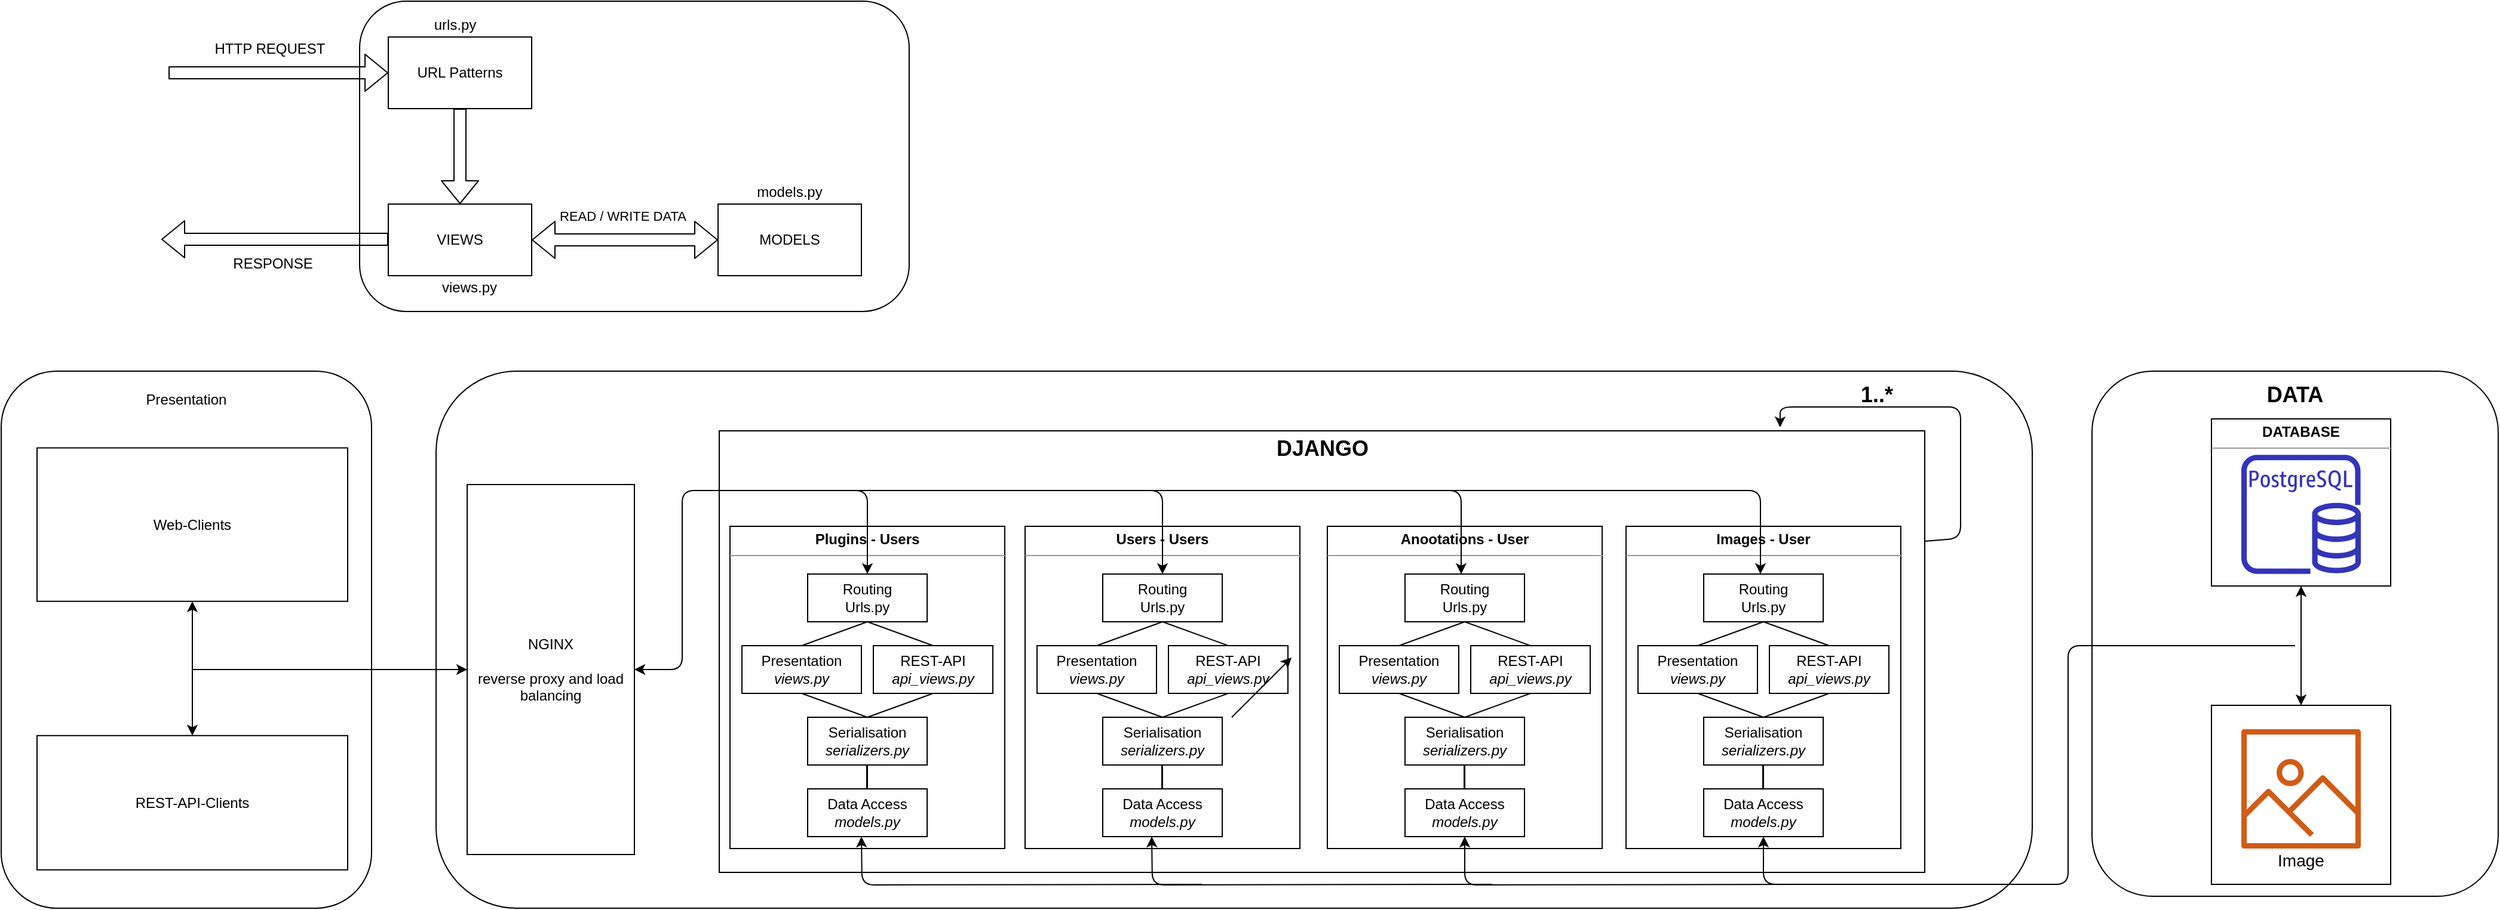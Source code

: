 <mxfile version="14.6.9" type="device"><diagram id="0beeRa39ibP2JiAxk3KJ" name="Page-1"><mxGraphModel dx="2274" dy="687" grid="1" gridSize="10" guides="1" tooltips="1" connect="1" arrows="1" fold="1" page="1" pageScale="1" pageWidth="827" pageHeight="1169" math="0" shadow="0"><root><mxCell id="0"/><mxCell id="1" parent="0"/><mxCell id="hHIqd73015OR85H7Wbj2-4" value="" style="rounded=1;whiteSpace=wrap;html=1;" vertex="1" parent="1"><mxGeometry x="270" y="180" width="460" height="260" as="geometry"/></mxCell><mxCell id="hHIqd73015OR85H7Wbj2-5" value="URL Patterns" style="rounded=0;whiteSpace=wrap;html=1;" vertex="1" parent="1"><mxGeometry x="294" y="210" width="120" height="60" as="geometry"/></mxCell><mxCell id="hHIqd73015OR85H7Wbj2-6" value="VIEWS" style="rounded=0;whiteSpace=wrap;html=1;" vertex="1" parent="1"><mxGeometry x="294" y="350" width="120" height="60" as="geometry"/></mxCell><mxCell id="hHIqd73015OR85H7Wbj2-8" value="" style="shape=flexArrow;endArrow=classic;html=1;exitX=0.5;exitY=1;exitDx=0;exitDy=0;" edge="1" parent="1" source="hHIqd73015OR85H7Wbj2-5" target="hHIqd73015OR85H7Wbj2-6"><mxGeometry width="50" height="50" relative="1" as="geometry"><mxPoint x="390" y="370" as="sourcePoint"/><mxPoint x="440" y="320" as="targetPoint"/></mxGeometry></mxCell><mxCell id="hHIqd73015OR85H7Wbj2-9" value="MODELS" style="rounded=0;whiteSpace=wrap;html=1;" vertex="1" parent="1"><mxGeometry x="570" y="350" width="120" height="60" as="geometry"/></mxCell><mxCell id="hHIqd73015OR85H7Wbj2-11" value="" style="shape=flexArrow;endArrow=classic;startArrow=classic;html=1;exitX=1;exitY=0.5;exitDx=0;exitDy=0;entryX=0;entryY=0.5;entryDx=0;entryDy=0;" edge="1" parent="1" source="hHIqd73015OR85H7Wbj2-6" target="hHIqd73015OR85H7Wbj2-9"><mxGeometry width="100" height="100" relative="1" as="geometry"><mxPoint x="440" y="450" as="sourcePoint"/><mxPoint x="540" y="350" as="targetPoint"/></mxGeometry></mxCell><mxCell id="hHIqd73015OR85H7Wbj2-12" value="READ / WRITE DATA" style="edgeLabel;html=1;align=center;verticalAlign=middle;resizable=0;points=[];rotation=0;" vertex="1" connectable="0" parent="hHIqd73015OR85H7Wbj2-11"><mxGeometry x="-0.205" y="3" relative="1" as="geometry"><mxPoint x="14" y="-17" as="offset"/></mxGeometry></mxCell><mxCell id="hHIqd73015OR85H7Wbj2-14" value="" style="shape=flexArrow;endArrow=classic;html=1;" edge="1" parent="1"><mxGeometry width="50" height="50" relative="1" as="geometry"><mxPoint x="110" y="240" as="sourcePoint"/><mxPoint x="294" y="240" as="targetPoint"/></mxGeometry></mxCell><mxCell id="hHIqd73015OR85H7Wbj2-15" value="HTTP REQUEST" style="text;html=1;strokeColor=none;fillColor=none;align=center;verticalAlign=middle;whiteSpace=wrap;rounded=0;" vertex="1" parent="1"><mxGeometry x="140" y="210" width="110" height="20" as="geometry"/></mxCell><mxCell id="hHIqd73015OR85H7Wbj2-16" value="" style="shape=flexArrow;endArrow=classic;html=1;" edge="1" parent="1"><mxGeometry width="50" height="50" relative="1" as="geometry"><mxPoint x="294" y="379.5" as="sourcePoint"/><mxPoint x="104" y="379.5" as="targetPoint"/></mxGeometry></mxCell><mxCell id="hHIqd73015OR85H7Wbj2-17" value="RESPONSE" style="text;html=1;strokeColor=none;fillColor=none;align=center;verticalAlign=middle;whiteSpace=wrap;rounded=0;" vertex="1" parent="1"><mxGeometry x="100" y="390" width="195" height="20" as="geometry"/></mxCell><mxCell id="hHIqd73015OR85H7Wbj2-20" value="urls.py" style="text;html=1;strokeColor=none;fillColor=none;align=center;verticalAlign=middle;whiteSpace=wrap;rounded=0;" vertex="1" parent="1"><mxGeometry x="330" y="190" width="40" height="20" as="geometry"/></mxCell><mxCell id="hHIqd73015OR85H7Wbj2-21" value="views.py" style="text;html=1;strokeColor=none;fillColor=none;align=center;verticalAlign=middle;whiteSpace=wrap;rounded=0;" vertex="1" parent="1"><mxGeometry x="334" y="410" width="56" height="20" as="geometry"/></mxCell><mxCell id="hHIqd73015OR85H7Wbj2-22" value="models.py" style="text;html=1;strokeColor=none;fillColor=none;align=center;verticalAlign=middle;whiteSpace=wrap;rounded=0;" vertex="1" parent="1"><mxGeometry x="580" y="330" width="100" height="20" as="geometry"/></mxCell><mxCell id="hHIqd73015OR85H7Wbj2-28" value="" style="rounded=1;whiteSpace=wrap;html=1;" vertex="1" parent="1"><mxGeometry x="334" y="490" width="1336" height="450" as="geometry"/></mxCell><mxCell id="hHIqd73015OR85H7Wbj2-29" value="Application" style="text;html=1;strokeColor=none;fillColor=none;align=center;verticalAlign=middle;whiteSpace=wrap;rounded=0;" vertex="1" parent="1"><mxGeometry x="460" y="565" width="370" height="20" as="geometry"/></mxCell><mxCell id="hHIqd73015OR85H7Wbj2-30" value="NGINX&lt;br&gt;&lt;br&gt;reverse proxy and load balancing" style="rounded=0;whiteSpace=wrap;html=1;" vertex="1" parent="1"><mxGeometry x="360" y="585" width="140" height="310" as="geometry"/></mxCell><mxCell id="hHIqd73015OR85H7Wbj2-33" value="" style="rounded=0;whiteSpace=wrap;html=1;" vertex="1" parent="1"><mxGeometry x="571" y="540" width="1009" height="370" as="geometry"/></mxCell><mxCell id="hHIqd73015OR85H7Wbj2-89" value="" style="group" vertex="1" connectable="0" parent="1"><mxGeometry x="580" y="620" width="230" height="270" as="geometry"/></mxCell><mxCell id="hHIqd73015OR85H7Wbj2-41" value="&lt;p style=&quot;margin: 0px ; margin-top: 4px ; text-align: center&quot;&gt;&lt;b&gt;Plugins - Users&lt;/b&gt;&lt;/p&gt;&lt;hr size=&quot;1&quot;&gt;&lt;div style=&quot;height: 2px&quot;&gt;&lt;br&gt;&lt;/div&gt;" style="verticalAlign=top;align=left;overflow=fill;fontSize=12;fontFamily=Helvetica;html=1;" vertex="1" parent="hHIqd73015OR85H7Wbj2-89"><mxGeometry width="230" height="270" as="geometry"/></mxCell><mxCell id="hHIqd73015OR85H7Wbj2-42" value="Routing&lt;br&gt;Urls.py" style="whiteSpace=wrap;html=1;align=center;" vertex="1" parent="hHIqd73015OR85H7Wbj2-89"><mxGeometry x="65" y="40" width="100" height="40" as="geometry"/></mxCell><mxCell id="hHIqd73015OR85H7Wbj2-43" value="Presentation&lt;br&gt;&lt;i&gt;views.py&lt;/i&gt;" style="whiteSpace=wrap;html=1;align=center;" vertex="1" parent="hHIqd73015OR85H7Wbj2-89"><mxGeometry x="10" y="100" width="100" height="40" as="geometry"/></mxCell><mxCell id="hHIqd73015OR85H7Wbj2-44" value="REST-API&lt;br&gt;&lt;i&gt;api_views.py&lt;/i&gt;" style="whiteSpace=wrap;html=1;align=center;" vertex="1" parent="hHIqd73015OR85H7Wbj2-89"><mxGeometry x="120" y="100" width="100" height="40" as="geometry"/></mxCell><mxCell id="hHIqd73015OR85H7Wbj2-45" value="Serialisation&lt;br&gt;&lt;i&gt;serializers.py&lt;/i&gt;" style="whiteSpace=wrap;html=1;align=center;" vertex="1" parent="hHIqd73015OR85H7Wbj2-89"><mxGeometry x="65" y="160" width="100" height="40" as="geometry"/></mxCell><mxCell id="hHIqd73015OR85H7Wbj2-48" value="Data Access&lt;br&gt;&lt;i&gt;models.py&lt;/i&gt;" style="whiteSpace=wrap;html=1;align=center;" vertex="1" parent="hHIqd73015OR85H7Wbj2-89"><mxGeometry x="65" y="220" width="100" height="40" as="geometry"/></mxCell><mxCell id="hHIqd73015OR85H7Wbj2-49" value="" style="endArrow=none;html=1;entryX=0.5;entryY=1;entryDx=0;entryDy=0;exitX=0.5;exitY=0;exitDx=0;exitDy=0;" edge="1" parent="hHIqd73015OR85H7Wbj2-89" source="hHIqd73015OR85H7Wbj2-44" target="hHIqd73015OR85H7Wbj2-42"><mxGeometry width="50" height="50" relative="1" as="geometry"><mxPoint x="200" y="130" as="sourcePoint"/><mxPoint x="250" y="80" as="targetPoint"/></mxGeometry></mxCell><mxCell id="hHIqd73015OR85H7Wbj2-51" value="" style="endArrow=none;html=1;entryX=0.5;entryY=1;entryDx=0;entryDy=0;exitX=0.5;exitY=0;exitDx=0;exitDy=0;" edge="1" parent="hHIqd73015OR85H7Wbj2-89" source="hHIqd73015OR85H7Wbj2-43" target="hHIqd73015OR85H7Wbj2-42"><mxGeometry width="50" height="50" relative="1" as="geometry"><mxPoint x="200" y="130" as="sourcePoint"/><mxPoint x="250" y="80" as="targetPoint"/></mxGeometry></mxCell><mxCell id="hHIqd73015OR85H7Wbj2-52" value="" style="endArrow=none;html=1;entryX=0.5;entryY=1;entryDx=0;entryDy=0;exitX=0.5;exitY=0;exitDx=0;exitDy=0;" edge="1" parent="hHIqd73015OR85H7Wbj2-89" source="hHIqd73015OR85H7Wbj2-45" target="hHIqd73015OR85H7Wbj2-43"><mxGeometry width="50" height="50" relative="1" as="geometry"><mxPoint x="200" y="130" as="sourcePoint"/><mxPoint x="250" y="80" as="targetPoint"/></mxGeometry></mxCell><mxCell id="hHIqd73015OR85H7Wbj2-53" value="" style="endArrow=none;html=1;entryX=0.5;entryY=1;entryDx=0;entryDy=0;exitX=0.5;exitY=0;exitDx=0;exitDy=0;" edge="1" parent="hHIqd73015OR85H7Wbj2-89" source="hHIqd73015OR85H7Wbj2-45" target="hHIqd73015OR85H7Wbj2-44"><mxGeometry width="50" height="50" relative="1" as="geometry"><mxPoint x="200" y="130" as="sourcePoint"/><mxPoint x="250" y="80" as="targetPoint"/></mxGeometry></mxCell><mxCell id="hHIqd73015OR85H7Wbj2-87" value="" style="endArrow=none;html=1;entryX=0.5;entryY=1;entryDx=0;entryDy=0;exitX=0.5;exitY=0;exitDx=0;exitDy=0;" edge="1" parent="hHIqd73015OR85H7Wbj2-89"><mxGeometry width="50" height="50" relative="1" as="geometry"><mxPoint x="114.5" y="220" as="sourcePoint"/><mxPoint x="114.5" y="200" as="targetPoint"/></mxGeometry></mxCell><mxCell id="hHIqd73015OR85H7Wbj2-54" value="" style="endArrow=none;html=1;entryX=0.5;entryY=1;entryDx=0;entryDy=0;exitX=0.5;exitY=0;exitDx=0;exitDy=0;" edge="1" parent="hHIqd73015OR85H7Wbj2-89" source="hHIqd73015OR85H7Wbj2-48" target="hHIqd73015OR85H7Wbj2-45"><mxGeometry width="50" height="50" relative="1" as="geometry"><mxPoint x="780" y="750" as="sourcePoint"/><mxPoint x="830" y="700" as="targetPoint"/></mxGeometry></mxCell><mxCell id="hHIqd73015OR85H7Wbj2-90" value="" style="group" vertex="1" connectable="0" parent="1"><mxGeometry x="827" y="620" width="230" height="270" as="geometry"/></mxCell><mxCell id="hHIqd73015OR85H7Wbj2-91" value="&lt;p style=&quot;margin: 0px ; margin-top: 4px ; text-align: center&quot;&gt;&lt;b&gt;Users - Users&lt;/b&gt;&lt;/p&gt;&lt;hr size=&quot;1&quot;&gt;&lt;div style=&quot;height: 2px&quot;&gt;&lt;br&gt;&lt;/div&gt;" style="verticalAlign=top;align=left;overflow=fill;fontSize=12;fontFamily=Helvetica;html=1;" vertex="1" parent="hHIqd73015OR85H7Wbj2-90"><mxGeometry width="230" height="270" as="geometry"/></mxCell><mxCell id="hHIqd73015OR85H7Wbj2-92" value="Routing&lt;br&gt;Urls.py" style="whiteSpace=wrap;html=1;align=center;" vertex="1" parent="hHIqd73015OR85H7Wbj2-90"><mxGeometry x="65" y="40" width="100" height="40" as="geometry"/></mxCell><mxCell id="hHIqd73015OR85H7Wbj2-93" value="Presentation&lt;br&gt;&lt;i&gt;views.py&lt;/i&gt;" style="whiteSpace=wrap;html=1;align=center;" vertex="1" parent="hHIqd73015OR85H7Wbj2-90"><mxGeometry x="10" y="100" width="100" height="40" as="geometry"/></mxCell><mxCell id="hHIqd73015OR85H7Wbj2-94" value="REST-API&lt;br&gt;&lt;i&gt;api_views.py&lt;/i&gt;" style="whiteSpace=wrap;html=1;align=center;" vertex="1" parent="hHIqd73015OR85H7Wbj2-90"><mxGeometry x="120" y="100" width="100" height="40" as="geometry"/></mxCell><mxCell id="hHIqd73015OR85H7Wbj2-95" value="Serialisation&lt;br&gt;&lt;i&gt;serializers.py&lt;/i&gt;" style="whiteSpace=wrap;html=1;align=center;" vertex="1" parent="hHIqd73015OR85H7Wbj2-90"><mxGeometry x="65" y="160" width="100" height="40" as="geometry"/></mxCell><mxCell id="hHIqd73015OR85H7Wbj2-96" value="Data Access&lt;br&gt;&lt;i&gt;models.py&lt;/i&gt;" style="whiteSpace=wrap;html=1;align=center;" vertex="1" parent="hHIqd73015OR85H7Wbj2-90"><mxGeometry x="65" y="220" width="100" height="40" as="geometry"/></mxCell><mxCell id="hHIqd73015OR85H7Wbj2-97" value="" style="endArrow=none;html=1;entryX=0.5;entryY=1;entryDx=0;entryDy=0;exitX=0.5;exitY=0;exitDx=0;exitDy=0;" edge="1" parent="hHIqd73015OR85H7Wbj2-90" source="hHIqd73015OR85H7Wbj2-94" target="hHIqd73015OR85H7Wbj2-92"><mxGeometry width="50" height="50" relative="1" as="geometry"><mxPoint x="200" y="130" as="sourcePoint"/><mxPoint x="250" y="80" as="targetPoint"/></mxGeometry></mxCell><mxCell id="hHIqd73015OR85H7Wbj2-98" value="" style="endArrow=none;html=1;entryX=0.5;entryY=1;entryDx=0;entryDy=0;exitX=0.5;exitY=0;exitDx=0;exitDy=0;" edge="1" parent="hHIqd73015OR85H7Wbj2-90" source="hHIqd73015OR85H7Wbj2-93" target="hHIqd73015OR85H7Wbj2-92"><mxGeometry width="50" height="50" relative="1" as="geometry"><mxPoint x="200" y="130" as="sourcePoint"/><mxPoint x="250" y="80" as="targetPoint"/></mxGeometry></mxCell><mxCell id="hHIqd73015OR85H7Wbj2-99" value="" style="endArrow=none;html=1;entryX=0.5;entryY=1;entryDx=0;entryDy=0;exitX=0.5;exitY=0;exitDx=0;exitDy=0;" edge="1" parent="hHIqd73015OR85H7Wbj2-90" source="hHIqd73015OR85H7Wbj2-95" target="hHIqd73015OR85H7Wbj2-93"><mxGeometry width="50" height="50" relative="1" as="geometry"><mxPoint x="200" y="130" as="sourcePoint"/><mxPoint x="250" y="80" as="targetPoint"/></mxGeometry></mxCell><mxCell id="hHIqd73015OR85H7Wbj2-100" value="" style="endArrow=none;html=1;entryX=0.5;entryY=1;entryDx=0;entryDy=0;exitX=0.5;exitY=0;exitDx=0;exitDy=0;" edge="1" parent="hHIqd73015OR85H7Wbj2-90" source="hHIqd73015OR85H7Wbj2-95" target="hHIqd73015OR85H7Wbj2-94"><mxGeometry width="50" height="50" relative="1" as="geometry"><mxPoint x="200" y="130" as="sourcePoint"/><mxPoint x="250" y="80" as="targetPoint"/></mxGeometry></mxCell><mxCell id="hHIqd73015OR85H7Wbj2-101" value="" style="endArrow=none;html=1;entryX=0.5;entryY=1;entryDx=0;entryDy=0;exitX=0.5;exitY=0;exitDx=0;exitDy=0;" edge="1" parent="hHIqd73015OR85H7Wbj2-90"><mxGeometry width="50" height="50" relative="1" as="geometry"><mxPoint x="114.5" y="220" as="sourcePoint"/><mxPoint x="114.5" y="200" as="targetPoint"/></mxGeometry></mxCell><mxCell id="hHIqd73015OR85H7Wbj2-102" value="" style="endArrow=none;html=1;entryX=0.5;entryY=1;entryDx=0;entryDy=0;exitX=0.5;exitY=0;exitDx=0;exitDy=0;" edge="1" parent="hHIqd73015OR85H7Wbj2-90" source="hHIqd73015OR85H7Wbj2-96" target="hHIqd73015OR85H7Wbj2-95"><mxGeometry width="50" height="50" relative="1" as="geometry"><mxPoint x="780" y="750" as="sourcePoint"/><mxPoint x="830" y="700" as="targetPoint"/></mxGeometry></mxCell><mxCell id="hHIqd73015OR85H7Wbj2-103" value="" style="group" vertex="1" connectable="0" parent="1"><mxGeometry x="1080" y="620" width="230" height="270" as="geometry"/></mxCell><mxCell id="hHIqd73015OR85H7Wbj2-104" value="&lt;p style=&quot;margin: 0px ; margin-top: 4px ; text-align: center&quot;&gt;&lt;b&gt;Anootations - User&lt;/b&gt;&lt;/p&gt;&lt;hr size=&quot;1&quot;&gt;&lt;div style=&quot;height: 2px&quot;&gt;&lt;br&gt;&lt;/div&gt;" style="verticalAlign=top;align=left;overflow=fill;fontSize=12;fontFamily=Helvetica;html=1;" vertex="1" parent="hHIqd73015OR85H7Wbj2-103"><mxGeometry width="230" height="270" as="geometry"/></mxCell><mxCell id="hHIqd73015OR85H7Wbj2-105" value="Routing&lt;br&gt;Urls.py" style="whiteSpace=wrap;html=1;align=center;" vertex="1" parent="hHIqd73015OR85H7Wbj2-103"><mxGeometry x="65" y="40" width="100" height="40" as="geometry"/></mxCell><mxCell id="hHIqd73015OR85H7Wbj2-106" value="Presentation&lt;br&gt;&lt;i&gt;views.py&lt;/i&gt;" style="whiteSpace=wrap;html=1;align=center;" vertex="1" parent="hHIqd73015OR85H7Wbj2-103"><mxGeometry x="10" y="100" width="100" height="40" as="geometry"/></mxCell><mxCell id="hHIqd73015OR85H7Wbj2-107" value="REST-API&lt;br&gt;&lt;i&gt;api_views.py&lt;/i&gt;" style="whiteSpace=wrap;html=1;align=center;" vertex="1" parent="hHIqd73015OR85H7Wbj2-103"><mxGeometry x="120" y="100" width="100" height="40" as="geometry"/></mxCell><mxCell id="hHIqd73015OR85H7Wbj2-108" value="Serialisation&lt;br&gt;&lt;i&gt;serializers.py&lt;/i&gt;" style="whiteSpace=wrap;html=1;align=center;" vertex="1" parent="hHIqd73015OR85H7Wbj2-103"><mxGeometry x="65" y="160" width="100" height="40" as="geometry"/></mxCell><mxCell id="hHIqd73015OR85H7Wbj2-109" value="Data Access&lt;br&gt;&lt;i&gt;models.py&lt;/i&gt;" style="whiteSpace=wrap;html=1;align=center;" vertex="1" parent="hHIqd73015OR85H7Wbj2-103"><mxGeometry x="65" y="220" width="100" height="40" as="geometry"/></mxCell><mxCell id="hHIqd73015OR85H7Wbj2-110" value="" style="endArrow=none;html=1;entryX=0.5;entryY=1;entryDx=0;entryDy=0;exitX=0.5;exitY=0;exitDx=0;exitDy=0;" edge="1" parent="hHIqd73015OR85H7Wbj2-103" source="hHIqd73015OR85H7Wbj2-107" target="hHIqd73015OR85H7Wbj2-105"><mxGeometry width="50" height="50" relative="1" as="geometry"><mxPoint x="200" y="130" as="sourcePoint"/><mxPoint x="250" y="80" as="targetPoint"/></mxGeometry></mxCell><mxCell id="hHIqd73015OR85H7Wbj2-111" value="" style="endArrow=none;html=1;entryX=0.5;entryY=1;entryDx=0;entryDy=0;exitX=0.5;exitY=0;exitDx=0;exitDy=0;" edge="1" parent="hHIqd73015OR85H7Wbj2-103" source="hHIqd73015OR85H7Wbj2-106" target="hHIqd73015OR85H7Wbj2-105"><mxGeometry width="50" height="50" relative="1" as="geometry"><mxPoint x="200" y="130" as="sourcePoint"/><mxPoint x="250" y="80" as="targetPoint"/></mxGeometry></mxCell><mxCell id="hHIqd73015OR85H7Wbj2-112" value="" style="endArrow=none;html=1;entryX=0.5;entryY=1;entryDx=0;entryDy=0;exitX=0.5;exitY=0;exitDx=0;exitDy=0;" edge="1" parent="hHIqd73015OR85H7Wbj2-103" source="hHIqd73015OR85H7Wbj2-108" target="hHIqd73015OR85H7Wbj2-106"><mxGeometry width="50" height="50" relative="1" as="geometry"><mxPoint x="200" y="130" as="sourcePoint"/><mxPoint x="250" y="80" as="targetPoint"/></mxGeometry></mxCell><mxCell id="hHIqd73015OR85H7Wbj2-113" value="" style="endArrow=none;html=1;entryX=0.5;entryY=1;entryDx=0;entryDy=0;exitX=0.5;exitY=0;exitDx=0;exitDy=0;" edge="1" parent="hHIqd73015OR85H7Wbj2-103" source="hHIqd73015OR85H7Wbj2-108" target="hHIqd73015OR85H7Wbj2-107"><mxGeometry width="50" height="50" relative="1" as="geometry"><mxPoint x="200" y="130" as="sourcePoint"/><mxPoint x="250" y="80" as="targetPoint"/></mxGeometry></mxCell><mxCell id="hHIqd73015OR85H7Wbj2-114" value="" style="endArrow=none;html=1;entryX=0.5;entryY=1;entryDx=0;entryDy=0;exitX=0.5;exitY=0;exitDx=0;exitDy=0;" edge="1" parent="hHIqd73015OR85H7Wbj2-103"><mxGeometry width="50" height="50" relative="1" as="geometry"><mxPoint x="114.5" y="220" as="sourcePoint"/><mxPoint x="114.5" y="200" as="targetPoint"/></mxGeometry></mxCell><mxCell id="hHIqd73015OR85H7Wbj2-115" value="" style="endArrow=none;html=1;entryX=0.5;entryY=1;entryDx=0;entryDy=0;exitX=0.5;exitY=0;exitDx=0;exitDy=0;" edge="1" parent="hHIqd73015OR85H7Wbj2-103" source="hHIqd73015OR85H7Wbj2-109" target="hHIqd73015OR85H7Wbj2-108"><mxGeometry width="50" height="50" relative="1" as="geometry"><mxPoint x="780" y="750" as="sourcePoint"/><mxPoint x="830" y="700" as="targetPoint"/></mxGeometry></mxCell><mxCell id="hHIqd73015OR85H7Wbj2-130" value="" style="group" vertex="1" connectable="0" parent="1"><mxGeometry x="1330" y="620" width="230" height="270" as="geometry"/></mxCell><mxCell id="hHIqd73015OR85H7Wbj2-131" value="&lt;p style=&quot;margin: 0px ; margin-top: 4px ; text-align: center&quot;&gt;&lt;b&gt;Images - User&lt;/b&gt;&lt;/p&gt;&lt;hr size=&quot;1&quot;&gt;&lt;div style=&quot;height: 2px&quot;&gt;&lt;br&gt;&lt;/div&gt;" style="verticalAlign=top;align=left;overflow=fill;fontSize=12;fontFamily=Helvetica;html=1;" vertex="1" parent="hHIqd73015OR85H7Wbj2-130"><mxGeometry width="230" height="270" as="geometry"/></mxCell><mxCell id="hHIqd73015OR85H7Wbj2-132" value="Routing&lt;br&gt;Urls.py" style="whiteSpace=wrap;html=1;align=center;" vertex="1" parent="hHIqd73015OR85H7Wbj2-130"><mxGeometry x="65" y="40" width="100" height="40" as="geometry"/></mxCell><mxCell id="hHIqd73015OR85H7Wbj2-133" value="Presentation&lt;br&gt;&lt;i&gt;views.py&lt;/i&gt;" style="whiteSpace=wrap;html=1;align=center;" vertex="1" parent="hHIqd73015OR85H7Wbj2-130"><mxGeometry x="10" y="100" width="100" height="40" as="geometry"/></mxCell><mxCell id="hHIqd73015OR85H7Wbj2-134" value="REST-API&lt;br&gt;&lt;i&gt;api_views.py&lt;/i&gt;" style="whiteSpace=wrap;html=1;align=center;" vertex="1" parent="hHIqd73015OR85H7Wbj2-130"><mxGeometry x="120" y="100" width="100" height="40" as="geometry"/></mxCell><mxCell id="hHIqd73015OR85H7Wbj2-135" value="Serialisation&lt;br&gt;&lt;i&gt;serializers.py&lt;/i&gt;" style="whiteSpace=wrap;html=1;align=center;" vertex="1" parent="hHIqd73015OR85H7Wbj2-130"><mxGeometry x="65" y="160" width="100" height="40" as="geometry"/></mxCell><mxCell id="hHIqd73015OR85H7Wbj2-136" value="Data Access&lt;br&gt;&lt;i&gt;models.py&lt;/i&gt;" style="whiteSpace=wrap;html=1;align=center;" vertex="1" parent="hHIqd73015OR85H7Wbj2-130"><mxGeometry x="65" y="220" width="100" height="40" as="geometry"/></mxCell><mxCell id="hHIqd73015OR85H7Wbj2-137" value="" style="endArrow=none;html=1;entryX=0.5;entryY=1;entryDx=0;entryDy=0;exitX=0.5;exitY=0;exitDx=0;exitDy=0;" edge="1" parent="hHIqd73015OR85H7Wbj2-130" source="hHIqd73015OR85H7Wbj2-134" target="hHIqd73015OR85H7Wbj2-132"><mxGeometry width="50" height="50" relative="1" as="geometry"><mxPoint x="200" y="130" as="sourcePoint"/><mxPoint x="250" y="80" as="targetPoint"/></mxGeometry></mxCell><mxCell id="hHIqd73015OR85H7Wbj2-138" value="" style="endArrow=none;html=1;entryX=0.5;entryY=1;entryDx=0;entryDy=0;exitX=0.5;exitY=0;exitDx=0;exitDy=0;" edge="1" parent="hHIqd73015OR85H7Wbj2-130" source="hHIqd73015OR85H7Wbj2-133" target="hHIqd73015OR85H7Wbj2-132"><mxGeometry width="50" height="50" relative="1" as="geometry"><mxPoint x="200" y="130" as="sourcePoint"/><mxPoint x="250" y="80" as="targetPoint"/></mxGeometry></mxCell><mxCell id="hHIqd73015OR85H7Wbj2-139" value="" style="endArrow=none;html=1;entryX=0.5;entryY=1;entryDx=0;entryDy=0;exitX=0.5;exitY=0;exitDx=0;exitDy=0;" edge="1" parent="hHIqd73015OR85H7Wbj2-130" source="hHIqd73015OR85H7Wbj2-135" target="hHIqd73015OR85H7Wbj2-133"><mxGeometry width="50" height="50" relative="1" as="geometry"><mxPoint x="200" y="130" as="sourcePoint"/><mxPoint x="250" y="80" as="targetPoint"/></mxGeometry></mxCell><mxCell id="hHIqd73015OR85H7Wbj2-140" value="" style="endArrow=none;html=1;entryX=0.5;entryY=1;entryDx=0;entryDy=0;exitX=0.5;exitY=0;exitDx=0;exitDy=0;" edge="1" parent="hHIqd73015OR85H7Wbj2-130" source="hHIqd73015OR85H7Wbj2-135" target="hHIqd73015OR85H7Wbj2-134"><mxGeometry width="50" height="50" relative="1" as="geometry"><mxPoint x="200" y="130" as="sourcePoint"/><mxPoint x="250" y="80" as="targetPoint"/></mxGeometry></mxCell><mxCell id="hHIqd73015OR85H7Wbj2-141" value="" style="endArrow=none;html=1;entryX=0.5;entryY=1;entryDx=0;entryDy=0;exitX=0.5;exitY=0;exitDx=0;exitDy=0;" edge="1" parent="hHIqd73015OR85H7Wbj2-130"><mxGeometry width="50" height="50" relative="1" as="geometry"><mxPoint x="114.5" y="220" as="sourcePoint"/><mxPoint x="114.5" y="200" as="targetPoint"/></mxGeometry></mxCell><mxCell id="hHIqd73015OR85H7Wbj2-142" value="" style="endArrow=none;html=1;entryX=0.5;entryY=1;entryDx=0;entryDy=0;exitX=0.5;exitY=0;exitDx=0;exitDy=0;" edge="1" parent="hHIqd73015OR85H7Wbj2-130" source="hHIqd73015OR85H7Wbj2-136" target="hHIqd73015OR85H7Wbj2-135"><mxGeometry width="50" height="50" relative="1" as="geometry"><mxPoint x="780" y="750" as="sourcePoint"/><mxPoint x="830" y="700" as="targetPoint"/></mxGeometry></mxCell><mxCell id="hHIqd73015OR85H7Wbj2-143" style="edgeStyle=none;shape=flexArrow;orthogonalLoop=1;jettySize=auto;html=1;exitX=1;exitY=0.5;exitDx=0;exitDy=0;" edge="1" parent="1" source="hHIqd73015OR85H7Wbj2-28" target="hHIqd73015OR85H7Wbj2-28"><mxGeometry relative="1" as="geometry"/></mxCell><mxCell id="hHIqd73015OR85H7Wbj2-148" value="" style="group" vertex="1" connectable="0" parent="1"><mxGeometry x="-30" y="490" width="310" height="450" as="geometry"/></mxCell><mxCell id="hHIqd73015OR85H7Wbj2-23" value="" style="rounded=1;whiteSpace=wrap;html=1;" vertex="1" parent="hHIqd73015OR85H7Wbj2-148"><mxGeometry width="310" height="450.0" as="geometry"/></mxCell><mxCell id="hHIqd73015OR85H7Wbj2-24" value="Presentation" style="text;html=1;strokeColor=none;fillColor=none;align=center;verticalAlign=middle;whiteSpace=wrap;rounded=0;" vertex="1" parent="hHIqd73015OR85H7Wbj2-148"><mxGeometry x="40" y="8.036" width="230" height="32.143" as="geometry"/></mxCell><mxCell id="hHIqd73015OR85H7Wbj2-25" value="Web-Clients" style="rounded=0;whiteSpace=wrap;html=1;" vertex="1" parent="hHIqd73015OR85H7Wbj2-148"><mxGeometry x="30" y="64.286" width="260" height="128.571" as="geometry"/></mxCell><mxCell id="hHIqd73015OR85H7Wbj2-26" value="REST-API-Clients" style="rounded=0;whiteSpace=wrap;html=1;" vertex="1" parent="hHIqd73015OR85H7Wbj2-148"><mxGeometry x="30" y="305.357" width="260" height="112.5" as="geometry"/></mxCell><mxCell id="hHIqd73015OR85H7Wbj2-189" value="" style="endArrow=classic;startArrow=classic;html=1;entryX=0.5;entryY=1;entryDx=0;entryDy=0;exitX=0.5;exitY=0;exitDx=0;exitDy=0;" edge="1" parent="hHIqd73015OR85H7Wbj2-148" source="hHIqd73015OR85H7Wbj2-26" target="hHIqd73015OR85H7Wbj2-25"><mxGeometry width="50" height="50" relative="1" as="geometry"><mxPoint x="390" y="260.526" as="sourcePoint"/><mxPoint x="440" y="201.316" as="targetPoint"/></mxGeometry></mxCell><mxCell id="hHIqd73015OR85H7Wbj2-149" value="&lt;font style=&quot;font-size: 18px&quot;&gt;&lt;b&gt;DJANGO&lt;/b&gt;&lt;/font&gt;" style="text;html=1;strokeColor=none;fillColor=none;align=center;verticalAlign=middle;whiteSpace=wrap;rounded=0;" vertex="1" parent="1"><mxGeometry x="1010.5" y="545" width="130" height="20" as="geometry"/></mxCell><mxCell id="hHIqd73015OR85H7Wbj2-150" value="" style="rounded=1;whiteSpace=wrap;html=1;" vertex="1" parent="1"><mxGeometry x="1720" y="490" width="340" height="440" as="geometry"/></mxCell><mxCell id="hHIqd73015OR85H7Wbj2-154" value="" style="group" vertex="1" connectable="0" parent="1"><mxGeometry x="1820" y="530" width="150" height="140" as="geometry"/></mxCell><mxCell id="hHIqd73015OR85H7Wbj2-152" value="&lt;p style=&quot;margin: 0px ; margin-top: 4px ; text-align: center&quot;&gt;&lt;b&gt;DATABASE&lt;/b&gt;&lt;/p&gt;&lt;hr size=&quot;1&quot;&gt;&lt;div style=&quot;height: 2px&quot;&gt;&lt;br&gt;&lt;/div&gt;" style="verticalAlign=top;align=left;overflow=fill;fontSize=12;fontFamily=Helvetica;html=1;" vertex="1" parent="hHIqd73015OR85H7Wbj2-154"><mxGeometry width="150" height="140" as="geometry"/></mxCell><mxCell id="hHIqd73015OR85H7Wbj2-153" value="" style="outlineConnect=0;fontColor=#232F3E;gradientColor=none;fillColor=#3334B9;strokeColor=none;dashed=0;verticalLabelPosition=bottom;verticalAlign=top;align=center;html=1;fontSize=12;fontStyle=0;aspect=fixed;pointerEvents=1;shape=mxgraph.aws4.rds_postgresql_instance;" vertex="1" parent="hHIqd73015OR85H7Wbj2-154"><mxGeometry x="25" y="30" width="100" height="100" as="geometry"/></mxCell><mxCell id="hHIqd73015OR85H7Wbj2-166" value="" style="group" vertex="1" connectable="0" parent="1"><mxGeometry x="1820" y="770" width="150" height="150" as="geometry"/></mxCell><mxCell id="hHIqd73015OR85H7Wbj2-158" value="" style="whiteSpace=wrap;html=1;aspect=fixed;" vertex="1" parent="hHIqd73015OR85H7Wbj2-166"><mxGeometry width="150" height="150" as="geometry"/></mxCell><mxCell id="hHIqd73015OR85H7Wbj2-159" value="" style="outlineConnect=0;fontColor=#232F3E;gradientColor=none;fillColor=#D05C17;strokeColor=none;dashed=0;verticalLabelPosition=bottom;verticalAlign=top;align=center;html=1;fontSize=12;fontStyle=0;aspect=fixed;pointerEvents=1;shape=mxgraph.aws4.container_registry_image;" vertex="1" parent="hHIqd73015OR85H7Wbj2-166"><mxGeometry x="25" y="20" width="100" height="100" as="geometry"/></mxCell><mxCell id="hHIqd73015OR85H7Wbj2-160" value="&lt;font style=&quot;font-size: 14px&quot;&gt;Image&lt;/font&gt;" style="text;html=1;strokeColor=none;fillColor=none;align=center;verticalAlign=middle;whiteSpace=wrap;rounded=0;" vertex="1" parent="hHIqd73015OR85H7Wbj2-166"><mxGeometry x="40" y="120" width="70" height="20" as="geometry"/></mxCell><mxCell id="hHIqd73015OR85H7Wbj2-167" value="&lt;font style=&quot;font-size: 18px&quot;&gt;&lt;b&gt;DATA&lt;/b&gt;&lt;/font&gt;" style="text;html=1;strokeColor=none;fillColor=none;align=center;verticalAlign=middle;whiteSpace=wrap;rounded=0;" vertex="1" parent="1"><mxGeometry x="1850" y="500" width="80" height="20" as="geometry"/></mxCell><mxCell id="hHIqd73015OR85H7Wbj2-169" value="" style="endArrow=classic;startArrow=classic;html=1;entryX=0.5;entryY=0;entryDx=0;entryDy=0;exitX=0.5;exitY=1;exitDx=0;exitDy=0;" edge="1" parent="1" source="hHIqd73015OR85H7Wbj2-152" target="hHIqd73015OR85H7Wbj2-158"><mxGeometry width="50" height="50" relative="1" as="geometry"><mxPoint x="1570" y="610" as="sourcePoint"/><mxPoint x="1620" y="560" as="targetPoint"/></mxGeometry></mxCell><mxCell id="hHIqd73015OR85H7Wbj2-171" value="" style="endArrow=classic;html=1;entryX=0.5;entryY=1;entryDx=0;entryDy=0;edgeStyle=orthogonalEdgeStyle;" edge="1" parent="1" target="hHIqd73015OR85H7Wbj2-136"><mxGeometry width="50" height="50" relative="1" as="geometry"><mxPoint x="1890" y="720" as="sourcePoint"/><mxPoint x="1620" y="730" as="targetPoint"/><Array as="points"><mxPoint x="1700" y="720"/><mxPoint x="1700" y="920"/><mxPoint x="1445" y="920"/></Array></mxGeometry></mxCell><mxCell id="hHIqd73015OR85H7Wbj2-172" value="" style="endArrow=classic;html=1;entryX=0.5;entryY=1;entryDx=0;entryDy=0;edgeStyle=orthogonalEdgeStyle;" edge="1" parent="1" target="hHIqd73015OR85H7Wbj2-109"><mxGeometry width="50" height="50" relative="1" as="geometry"><mxPoint x="1480" y="920" as="sourcePoint"/><mxPoint x="1240" y="900" as="targetPoint"/></mxGeometry></mxCell><mxCell id="hHIqd73015OR85H7Wbj2-173" value="" style="endArrow=classic;html=1;entryX=0.5;entryY=1;entryDx=0;entryDy=0;edgeStyle=orthogonalEdgeStyle;" edge="1" parent="1"><mxGeometry width="50" height="50" relative="1" as="geometry"><mxPoint x="1218.0" y="920" as="sourcePoint"/><mxPoint x="933.0" y="880" as="targetPoint"/></mxGeometry></mxCell><mxCell id="hHIqd73015OR85H7Wbj2-187" value="" style="endArrow=classic;html=1;entryX=0.5;entryY=1;entryDx=0;entryDy=0;edgeStyle=orthogonalEdgeStyle;" edge="1" parent="1"><mxGeometry width="50" height="50" relative="1" as="geometry"><mxPoint x="975.0" y="920" as="sourcePoint"/><mxPoint x="690.0" y="880" as="targetPoint"/></mxGeometry></mxCell><mxCell id="hHIqd73015OR85H7Wbj2-188" value="" style="endArrow=classic;html=1;" edge="1" parent="1"><mxGeometry width="50" height="50" relative="1" as="geometry"><mxPoint x="1000" y="780" as="sourcePoint"/><mxPoint x="1050" y="730" as="targetPoint"/></mxGeometry></mxCell><mxCell id="hHIqd73015OR85H7Wbj2-190" value="" style="endArrow=classic;html=1;entryX=0;entryY=0.5;entryDx=0;entryDy=0;" edge="1" parent="1" target="hHIqd73015OR85H7Wbj2-30"><mxGeometry width="50" height="50" relative="1" as="geometry"><mxPoint x="130" y="740" as="sourcePoint"/><mxPoint x="360" y="740" as="targetPoint"/></mxGeometry></mxCell><mxCell id="hHIqd73015OR85H7Wbj2-191" value="" style="endArrow=classic;startArrow=classic;html=1;exitX=1;exitY=0.5;exitDx=0;exitDy=0;entryX=0.5;entryY=0;entryDx=0;entryDy=0;edgeStyle=orthogonalEdgeStyle;" edge="1" parent="1" source="hHIqd73015OR85H7Wbj2-30" target="hHIqd73015OR85H7Wbj2-42"><mxGeometry width="50" height="50" relative="1" as="geometry"><mxPoint x="790" y="780" as="sourcePoint"/><mxPoint x="840" y="730" as="targetPoint"/><Array as="points"><mxPoint x="540" y="740"/><mxPoint x="540" y="590"/><mxPoint x="695" y="590"/></Array></mxGeometry></mxCell><mxCell id="hHIqd73015OR85H7Wbj2-192" value="" style="endArrow=classic;html=1;entryX=0.5;entryY=0;entryDx=0;entryDy=0;" edge="1" parent="1" target="hHIqd73015OR85H7Wbj2-92"><mxGeometry width="50" height="50" relative="1" as="geometry"><mxPoint x="640" y="590" as="sourcePoint"/><mxPoint x="840" y="730" as="targetPoint"/><Array as="points"><mxPoint x="942" y="590"/></Array></mxGeometry></mxCell><mxCell id="hHIqd73015OR85H7Wbj2-193" value="" style="endArrow=classic;html=1;entryX=0.5;entryY=0;entryDx=0;entryDy=0;" edge="1" parent="1"><mxGeometry width="50" height="50" relative="1" as="geometry"><mxPoint x="890" y="590" as="sourcePoint"/><mxPoint x="1192" y="660" as="targetPoint"/><Array as="points"><mxPoint x="1192" y="590"/></Array></mxGeometry></mxCell><mxCell id="hHIqd73015OR85H7Wbj2-207" value="" style="endArrow=classic;html=1;entryX=0.5;entryY=0;entryDx=0;entryDy=0;" edge="1" parent="1"><mxGeometry width="50" height="50" relative="1" as="geometry"><mxPoint x="1140.5" y="590" as="sourcePoint"/><mxPoint x="1442.5" y="660" as="targetPoint"/><Array as="points"><mxPoint x="1442.5" y="590"/></Array></mxGeometry></mxCell><mxCell id="hHIqd73015OR85H7Wbj2-208" value="" style="endArrow=classic;html=1;exitX=1;exitY=0.25;exitDx=0;exitDy=0;entryX=0.88;entryY=-0.008;entryDx=0;entryDy=0;entryPerimeter=0;" edge="1" parent="1" source="hHIqd73015OR85H7Wbj2-33" target="hHIqd73015OR85H7Wbj2-33"><mxGeometry width="50" height="50" relative="1" as="geometry"><mxPoint x="910" y="780" as="sourcePoint"/><mxPoint x="960" y="730" as="targetPoint"/><Array as="points"><mxPoint x="1610" y="630"/><mxPoint x="1610" y="520"/><mxPoint x="1459" y="520"/></Array></mxGeometry></mxCell><mxCell id="hHIqd73015OR85H7Wbj2-209" value="&lt;font style=&quot;font-size: 18px&quot;&gt;&lt;b&gt;1..*&lt;/b&gt;&lt;/font&gt;" style="text;html=1;strokeColor=none;fillColor=none;align=center;verticalAlign=middle;whiteSpace=wrap;rounded=0;" vertex="1" parent="1"><mxGeometry x="1520" y="500" width="40" height="20" as="geometry"/></mxCell></root></mxGraphModel></diagram></mxfile>